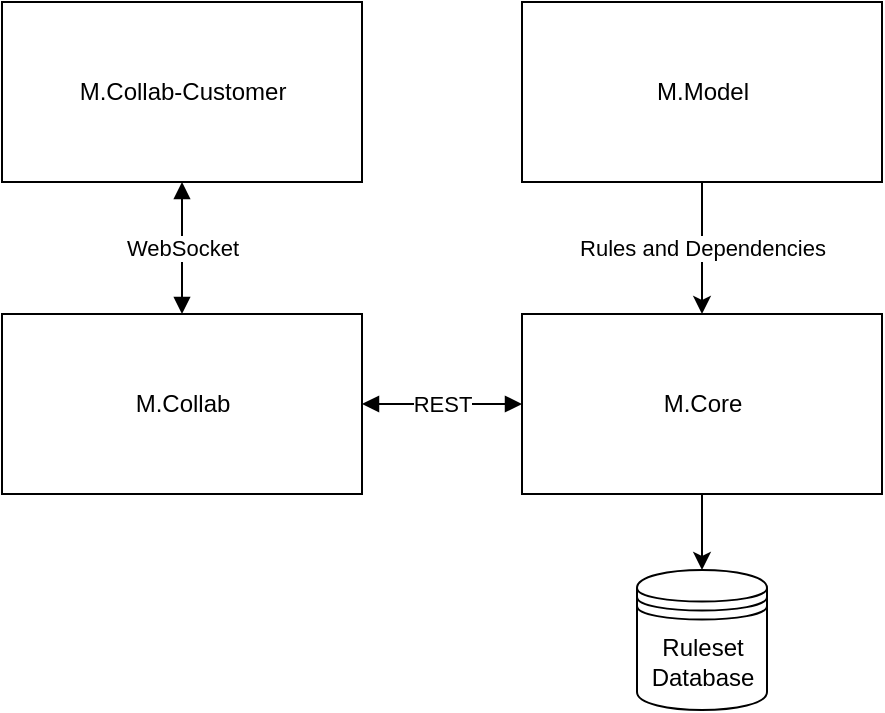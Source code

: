 <mxfile version="13.0.1" type="device"><diagram id="cNiUGcpUxYu83N4z4ARh" name="Page-1"><mxGraphModel dx="1375" dy="1114" grid="1" gridSize="10" guides="1" tooltips="1" connect="1" arrows="1" fold="1" page="1" pageScale="1" pageWidth="1600" pageHeight="1200" math="0" shadow="0"><root><mxCell id="0"/><mxCell id="1" parent="0"/><mxCell id="UzcVHUxrGzMBy_lh5DDv-27" value="Rules and Dependencies" style="edgeStyle=orthogonalEdgeStyle;rounded=0;orthogonalLoop=1;jettySize=auto;html=1;" parent="1" source="UzcVHUxrGzMBy_lh5DDv-4" target="UzcVHUxrGzMBy_lh5DDv-20" edge="1"><mxGeometry x="-0.011" relative="1" as="geometry"><mxPoint as="offset"/></mxGeometry></mxCell><mxCell id="UzcVHUxrGzMBy_lh5DDv-4" value="M.Model" style="html=1;" parent="1" vertex="1"><mxGeometry x="590" y="370" width="180" height="90" as="geometry"/></mxCell><mxCell id="UzcVHUxrGzMBy_lh5DDv-18" value="M.Collab" style="html=1;" parent="1" vertex="1"><mxGeometry x="330" y="526" width="180" height="90" as="geometry"/></mxCell><mxCell id="UzcVHUxrGzMBy_lh5DDv-26" style="edgeStyle=orthogonalEdgeStyle;rounded=0;orthogonalLoop=1;jettySize=auto;html=1;exitX=0.5;exitY=1;exitDx=0;exitDy=0;entryX=0.5;entryY=0;entryDx=0;entryDy=0;" parent="1" source="UzcVHUxrGzMBy_lh5DDv-20" target="UzcVHUxrGzMBy_lh5DDv-25" edge="1"><mxGeometry relative="1" as="geometry"/></mxCell><mxCell id="UzcVHUxrGzMBy_lh5DDv-20" value="M.Core" style="html=1;" parent="1" vertex="1"><mxGeometry x="590" y="526" width="180" height="90" as="geometry"/></mxCell><mxCell id="UzcVHUxrGzMBy_lh5DDv-25" value="Ruleset Database" style="shape=datastore;whiteSpace=wrap;html=1;" parent="1" vertex="1"><mxGeometry x="647.5" y="654" width="65" height="70" as="geometry"/></mxCell><mxCell id="UzcVHUxrGzMBy_lh5DDv-29" value="REST" style="endArrow=block;startArrow=block;endFill=1;startFill=1;html=1;entryX=1;entryY=0.5;entryDx=0;entryDy=0;exitX=0;exitY=0.5;exitDx=0;exitDy=0;" parent="1" source="UzcVHUxrGzMBy_lh5DDv-20" target="UzcVHUxrGzMBy_lh5DDv-18" edge="1"><mxGeometry width="160" relative="1" as="geometry"><mxPoint x="450" y="536" as="sourcePoint"/><mxPoint x="610" y="536" as="targetPoint"/><mxPoint as="offset"/></mxGeometry></mxCell><mxCell id="UzcVHUxrGzMBy_lh5DDv-30" value="M.Collab-Customer" style="html=1;" parent="1" vertex="1"><mxGeometry x="330" y="370" width="180" height="90" as="geometry"/></mxCell><mxCell id="UzcVHUxrGzMBy_lh5DDv-32" value="WebSocket" style="endArrow=block;startArrow=block;endFill=1;startFill=1;html=1;entryX=0.5;entryY=0;entryDx=0;entryDy=0;exitX=0.5;exitY=1;exitDx=0;exitDy=0;" parent="1" source="UzcVHUxrGzMBy_lh5DDv-30" target="UzcVHUxrGzMBy_lh5DDv-18" edge="1"><mxGeometry width="160" relative="1" as="geometry"><mxPoint x="600" y="581" as="sourcePoint"/><mxPoint x="520" y="581" as="targetPoint"/><mxPoint as="offset"/></mxGeometry></mxCell></root></mxGraphModel></diagram></mxfile>